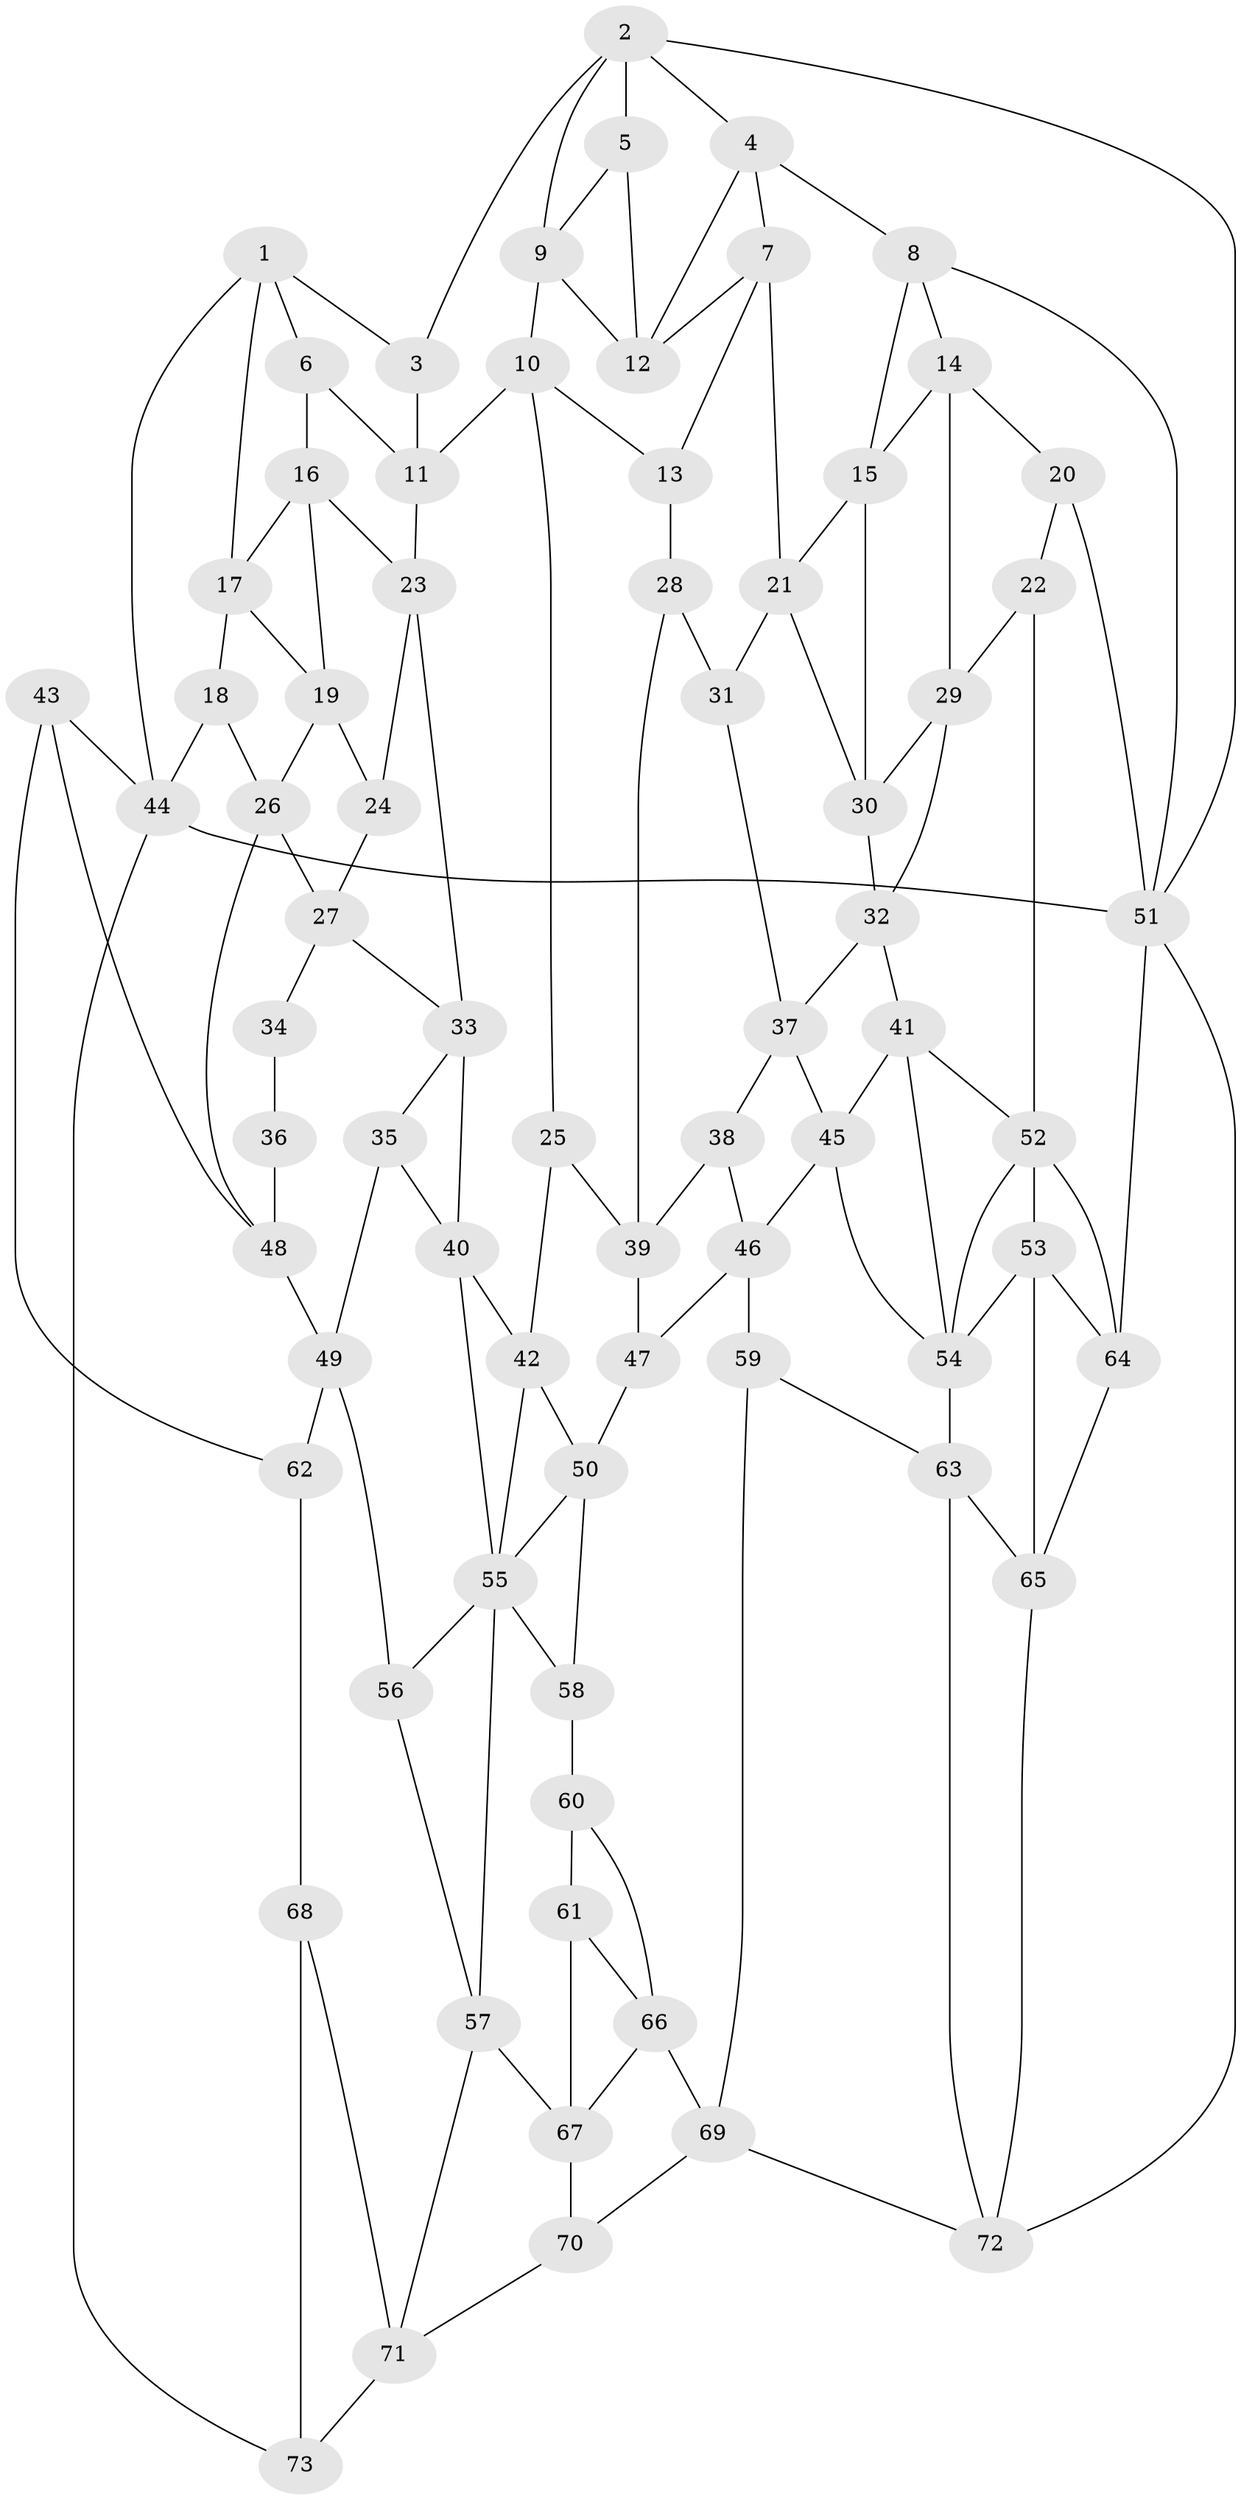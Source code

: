 // original degree distribution, {3: 0.0136986301369863, 4: 0.22602739726027396, 5: 0.547945205479452, 6: 0.21232876712328766}
// Generated by graph-tools (version 1.1) at 2025/27/03/09/25 03:27:08]
// undirected, 73 vertices, 136 edges
graph export_dot {
graph [start="1"]
  node [color=gray90,style=filled];
  1;
  2;
  3;
  4;
  5;
  6;
  7;
  8;
  9;
  10;
  11;
  12;
  13;
  14;
  15;
  16;
  17;
  18;
  19;
  20;
  21;
  22;
  23;
  24;
  25;
  26;
  27;
  28;
  29;
  30;
  31;
  32;
  33;
  34;
  35;
  36;
  37;
  38;
  39;
  40;
  41;
  42;
  43;
  44;
  45;
  46;
  47;
  48;
  49;
  50;
  51;
  52;
  53;
  54;
  55;
  56;
  57;
  58;
  59;
  60;
  61;
  62;
  63;
  64;
  65;
  66;
  67;
  68;
  69;
  70;
  71;
  72;
  73;
  1 -- 3 [weight=1.0];
  1 -- 6 [weight=1.0];
  1 -- 17 [weight=1.0];
  1 -- 44 [weight=1.0];
  2 -- 3 [weight=1.0];
  2 -- 4 [weight=1.0];
  2 -- 5 [weight=1.0];
  2 -- 9 [weight=1.0];
  2 -- 51 [weight=1.0];
  3 -- 11 [weight=1.0];
  4 -- 7 [weight=1.0];
  4 -- 8 [weight=1.0];
  4 -- 12 [weight=1.0];
  5 -- 9 [weight=1.0];
  5 -- 12 [weight=1.0];
  6 -- 11 [weight=1.0];
  6 -- 16 [weight=1.0];
  7 -- 12 [weight=1.0];
  7 -- 13 [weight=1.0];
  7 -- 21 [weight=1.0];
  8 -- 14 [weight=1.0];
  8 -- 15 [weight=1.0];
  8 -- 51 [weight=1.0];
  9 -- 10 [weight=1.0];
  9 -- 12 [weight=1.0];
  10 -- 11 [weight=1.0];
  10 -- 13 [weight=1.0];
  10 -- 25 [weight=1.0];
  11 -- 23 [weight=1.0];
  13 -- 28 [weight=1.0];
  14 -- 15 [weight=1.0];
  14 -- 20 [weight=1.0];
  14 -- 29 [weight=1.0];
  15 -- 21 [weight=1.0];
  15 -- 30 [weight=1.0];
  16 -- 17 [weight=1.0];
  16 -- 19 [weight=1.0];
  16 -- 23 [weight=1.0];
  17 -- 18 [weight=1.0];
  17 -- 19 [weight=1.0];
  18 -- 26 [weight=1.0];
  18 -- 44 [weight=1.0];
  19 -- 24 [weight=1.0];
  19 -- 26 [weight=1.0];
  20 -- 22 [weight=1.0];
  20 -- 51 [weight=2.0];
  21 -- 30 [weight=1.0];
  21 -- 31 [weight=1.0];
  22 -- 29 [weight=1.0];
  22 -- 52 [weight=2.0];
  23 -- 24 [weight=1.0];
  23 -- 33 [weight=1.0];
  24 -- 27 [weight=1.0];
  25 -- 39 [weight=1.0];
  25 -- 42 [weight=1.0];
  26 -- 27 [weight=1.0];
  26 -- 48 [weight=1.0];
  27 -- 33 [weight=1.0];
  27 -- 34 [weight=1.0];
  28 -- 31 [weight=2.0];
  28 -- 39 [weight=1.0];
  29 -- 30 [weight=1.0];
  29 -- 32 [weight=1.0];
  30 -- 32 [weight=1.0];
  31 -- 37 [weight=1.0];
  32 -- 37 [weight=1.0];
  32 -- 41 [weight=1.0];
  33 -- 35 [weight=1.0];
  33 -- 40 [weight=1.0];
  34 -- 36 [weight=2.0];
  35 -- 40 [weight=1.0];
  35 -- 49 [weight=1.0];
  36 -- 48 [weight=2.0];
  37 -- 38 [weight=1.0];
  37 -- 45 [weight=1.0];
  38 -- 39 [weight=1.0];
  38 -- 46 [weight=1.0];
  39 -- 47 [weight=1.0];
  40 -- 42 [weight=1.0];
  40 -- 55 [weight=1.0];
  41 -- 45 [weight=1.0];
  41 -- 52 [weight=1.0];
  41 -- 54 [weight=1.0];
  42 -- 50 [weight=1.0];
  42 -- 55 [weight=1.0];
  43 -- 44 [weight=1.0];
  43 -- 48 [weight=1.0];
  43 -- 62 [weight=1.0];
  44 -- 51 [weight=2.0];
  44 -- 73 [weight=1.0];
  45 -- 46 [weight=1.0];
  45 -- 54 [weight=1.0];
  46 -- 47 [weight=1.0];
  46 -- 59 [weight=1.0];
  47 -- 50 [weight=2.0];
  48 -- 49 [weight=2.0];
  49 -- 56 [weight=2.0];
  49 -- 62 [weight=1.0];
  50 -- 55 [weight=1.0];
  50 -- 58 [weight=1.0];
  51 -- 64 [weight=1.0];
  51 -- 72 [weight=1.0];
  52 -- 53 [weight=1.0];
  52 -- 54 [weight=1.0];
  52 -- 64 [weight=1.0];
  53 -- 54 [weight=1.0];
  53 -- 64 [weight=1.0];
  53 -- 65 [weight=1.0];
  54 -- 63 [weight=1.0];
  55 -- 56 [weight=1.0];
  55 -- 57 [weight=1.0];
  55 -- 58 [weight=1.0];
  56 -- 57 [weight=1.0];
  57 -- 67 [weight=1.0];
  57 -- 71 [weight=1.0];
  58 -- 60 [weight=2.0];
  59 -- 63 [weight=1.0];
  59 -- 69 [weight=1.0];
  60 -- 61 [weight=1.0];
  60 -- 66 [weight=1.0];
  61 -- 66 [weight=1.0];
  61 -- 67 [weight=1.0];
  62 -- 68 [weight=2.0];
  63 -- 65 [weight=1.0];
  63 -- 72 [weight=1.0];
  64 -- 65 [weight=1.0];
  65 -- 72 [weight=1.0];
  66 -- 67 [weight=1.0];
  66 -- 69 [weight=1.0];
  67 -- 70 [weight=1.0];
  68 -- 71 [weight=1.0];
  68 -- 73 [weight=1.0];
  69 -- 70 [weight=1.0];
  69 -- 72 [weight=1.0];
  70 -- 71 [weight=1.0];
  71 -- 73 [weight=1.0];
}
